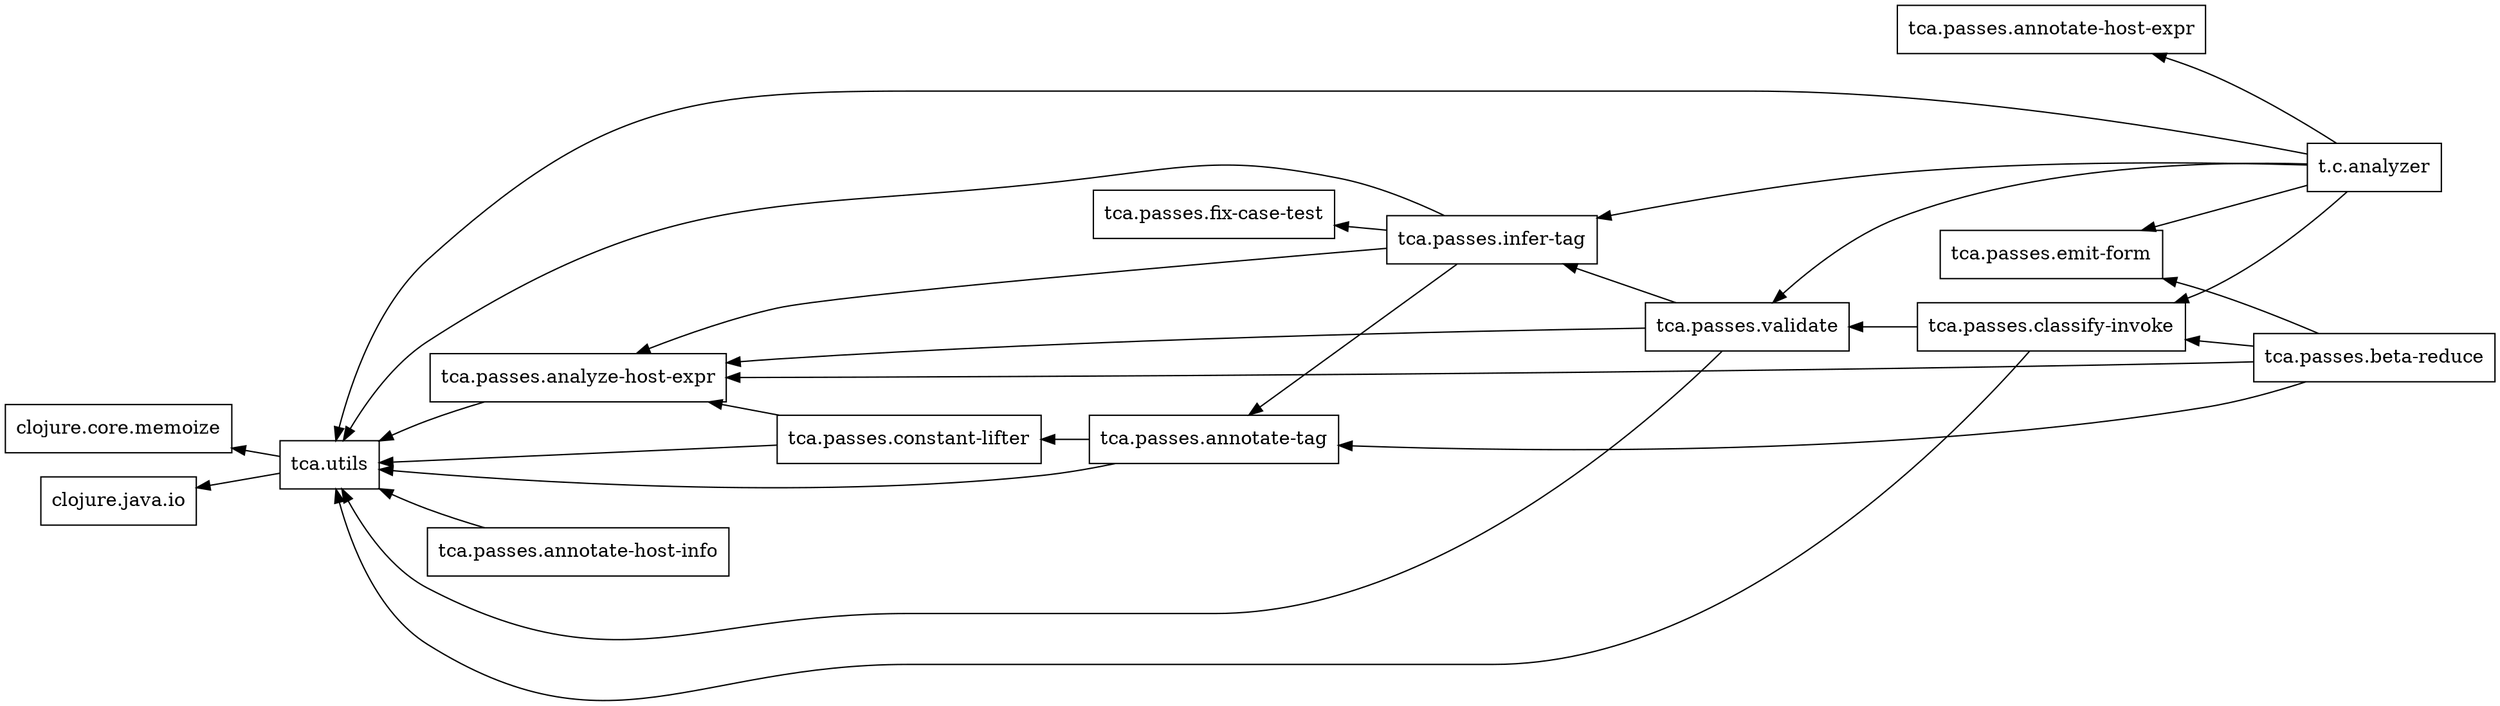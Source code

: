 strict digraph G {

rankdir = RL;

/* here start the interfaces */


{
	node [shape=box];

    "t.c.analyzer" -> {"tca.passes.annotate-host-expr", 
	                         "tca.passes.classify-invoke", 
							 "tca.passes.emit-form",
							 "tca.passes.infer-tag",
							 "tca.passes.validate",
							 "tca.utils" };
	"tca.utils" -> {"clojure.core.memoize", "clojure.java.io"};

"tca.passes.analyze-host-expr" -> {"tca.utils" };
"tca.passes.annotate-host-info" -> {"tca.utils" };
"tca.passes.annotate-tag"  -> {"tca.utils", 
                                              "tca.passes.constant-lifter" };
"tca.passes.beta-reduce" -> { "tca.passes.analyze-host-expr", 
                                             "tca.passes.annotate-tag", 
											 "tca.passes.classify-invoke",
											 "tca.passes.emit-form" };
"tca.passes.classify-invoke" -> {"tca.utils", 
                                                "tca.passes.validate" };
"tca.passes.constant-lifter" -> {"tca.utils",
                                                "tca.passes.analyze-host-expr" };
"tca.passes.emit-form";
"tca.passes.fix-case-test";
"tca.passes.infer-tag" -> { "tca.utils",
                                           "tca.passes.analyze-host-expr",
										   "tca.passes.annotate-tag",
                                           "tca.passes.fix-case-test"};
										   
"tca.passes.validate" -> { "tca.utils",
                                           "tca.passes.infer-tag"
										   "tca.passes.analyze-host-expr" };
}
}